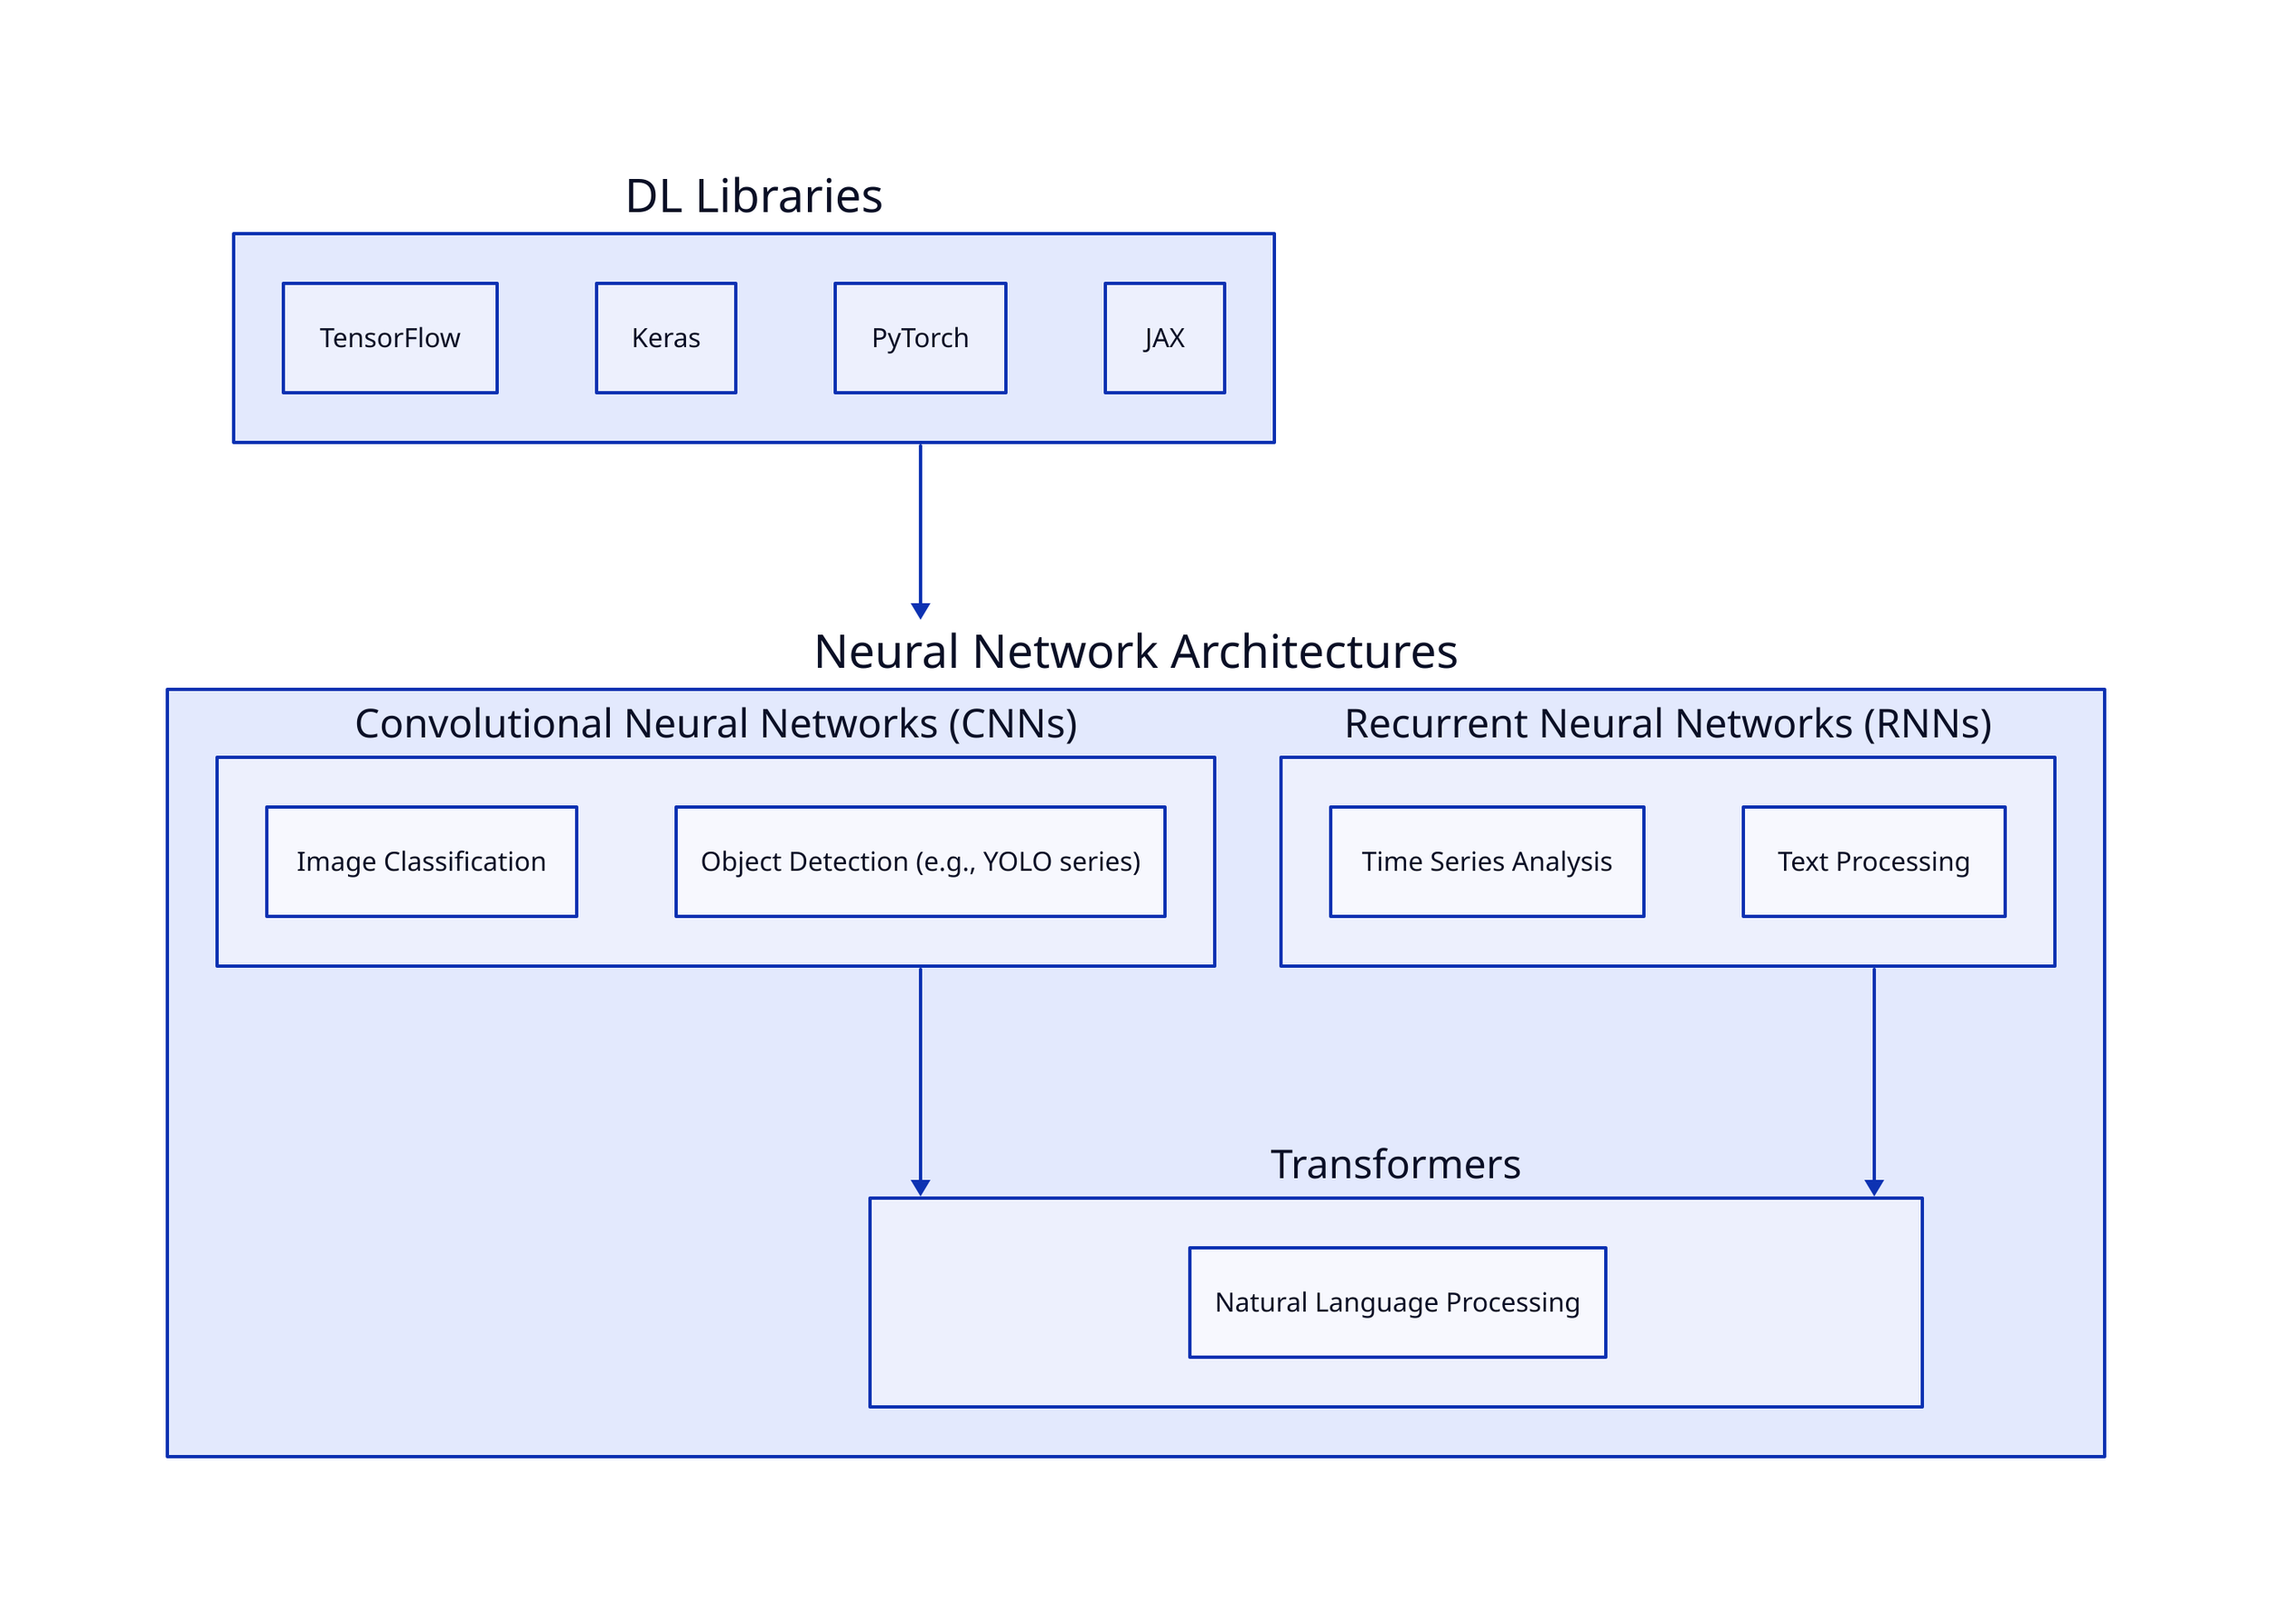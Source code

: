 
    label: "Deep Learning"
    dl_libraries: {
      label: "DL Libraries"
      tensorflow: "TensorFlow"
      keras: "Keras"
      pytorch: "PyTorch"
      jax: "JAX"
    }
    neural_network_architectures: {
      label: "Neural Network Architectures"
      cnn: {
        label: "Convolutional Neural Networks (CNNs)"
        image_classification: "Image Classification"
        object_detection: "Object Detection (e.g., YOLO series)"
      }
      rnn: {
        label: "Recurrent Neural Networks (RNNs)"
        time_series_analysis: "Time Series Analysis"
        text_processing: "Text Processing"
      }
      transformers: {
        label: "Transformers"
        nlp: "Natural Language Processing"
      }
      cnn -> transformers
      rnn -> transformers
    }
    dl_libraries -> neural_network_architectures
